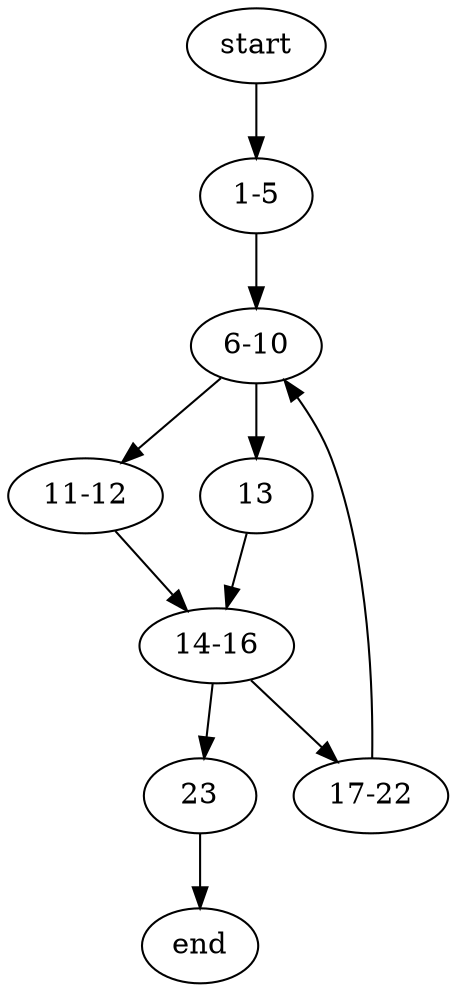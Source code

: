# ============== ILOC CODE ============== 
# 1: loadI 1 => r7 
# 2: storeAI r7 => rfp, 0 
# 3: loadI 6 => r8 
# 4: storeAI r8 => rfp, 4 
# 5: loadI 0 => r16 
# 6: l4: nop 
# 7: loadAI rfp, 0 => r9 
# 8: loadAI rfp, 4 => r10 
# 9: cmp_LT r9, r10 -> r11 
# 10: cbr r11 -> l1, l2 
# 11: l1: loadI 1 => r12 
# 12: jumpI -> l3 
# 13: l2: loadI 0 => r12 
# 14: l3: nop 
# 15: cmp_NE r12, r16 -> r17 
# 16: cbr r17 -> l5, l6 
# 17: l5: nop 
# 18: loadAI rfp, 0 => r13 
# 19: loadI 1 => r14 
# 20: add r13, r14 => r15 
# 21: storeAI r15 => rfp, 0 
# 22: jumpI -> l4 
# 23: l6: nop 

digraph G { 
	start -> "1-5"; 
	"1-5" -> "6-10"; 
	"6-10" -> "11-12"; 
	"6-10" -> "13"; 
	"11-12" -> "14-16"; 
	"13" -> "14-16"; 
	"14-16" -> "17-22"; 
	"14-16" -> "23"; 
	"17-22" -> "6-10"; 
	"23" -> end; 
} 
